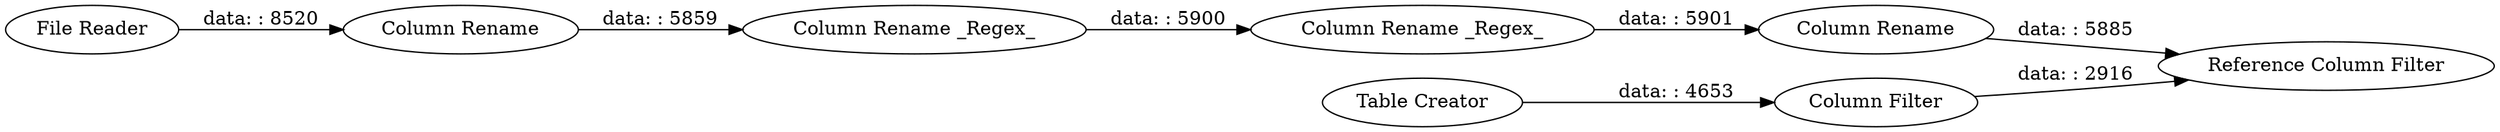 digraph {
	"9073198838313194355_8" [label="Column Filter"]
	"9073198838313194355_13" [label="Reference Column Filter"]
	"9073198838313194355_11" [label="Column Rename _Regex_"]
	"9073198838313194355_6" [label="Table Creator"]
	"9073198838313194355_3" [label="Column Rename"]
	"9073198838313194355_2" [label="Column Rename _Regex_"]
	"9073198838313194355_12" [label="Column Rename"]
	"9073198838313194355_1" [label="File Reader"]
	"9073198838313194355_2" -> "9073198838313194355_11" [label="data: : 5900"]
	"9073198838313194355_8" -> "9073198838313194355_13" [label="data: : 2916"]
	"9073198838313194355_3" -> "9073198838313194355_2" [label="data: : 5859"]
	"9073198838313194355_11" -> "9073198838313194355_12" [label="data: : 5901"]
	"9073198838313194355_6" -> "9073198838313194355_8" [label="data: : 4653"]
	"9073198838313194355_1" -> "9073198838313194355_3" [label="data: : 8520"]
	"9073198838313194355_12" -> "9073198838313194355_13" [label="data: : 5885"]
	rankdir=LR
}
